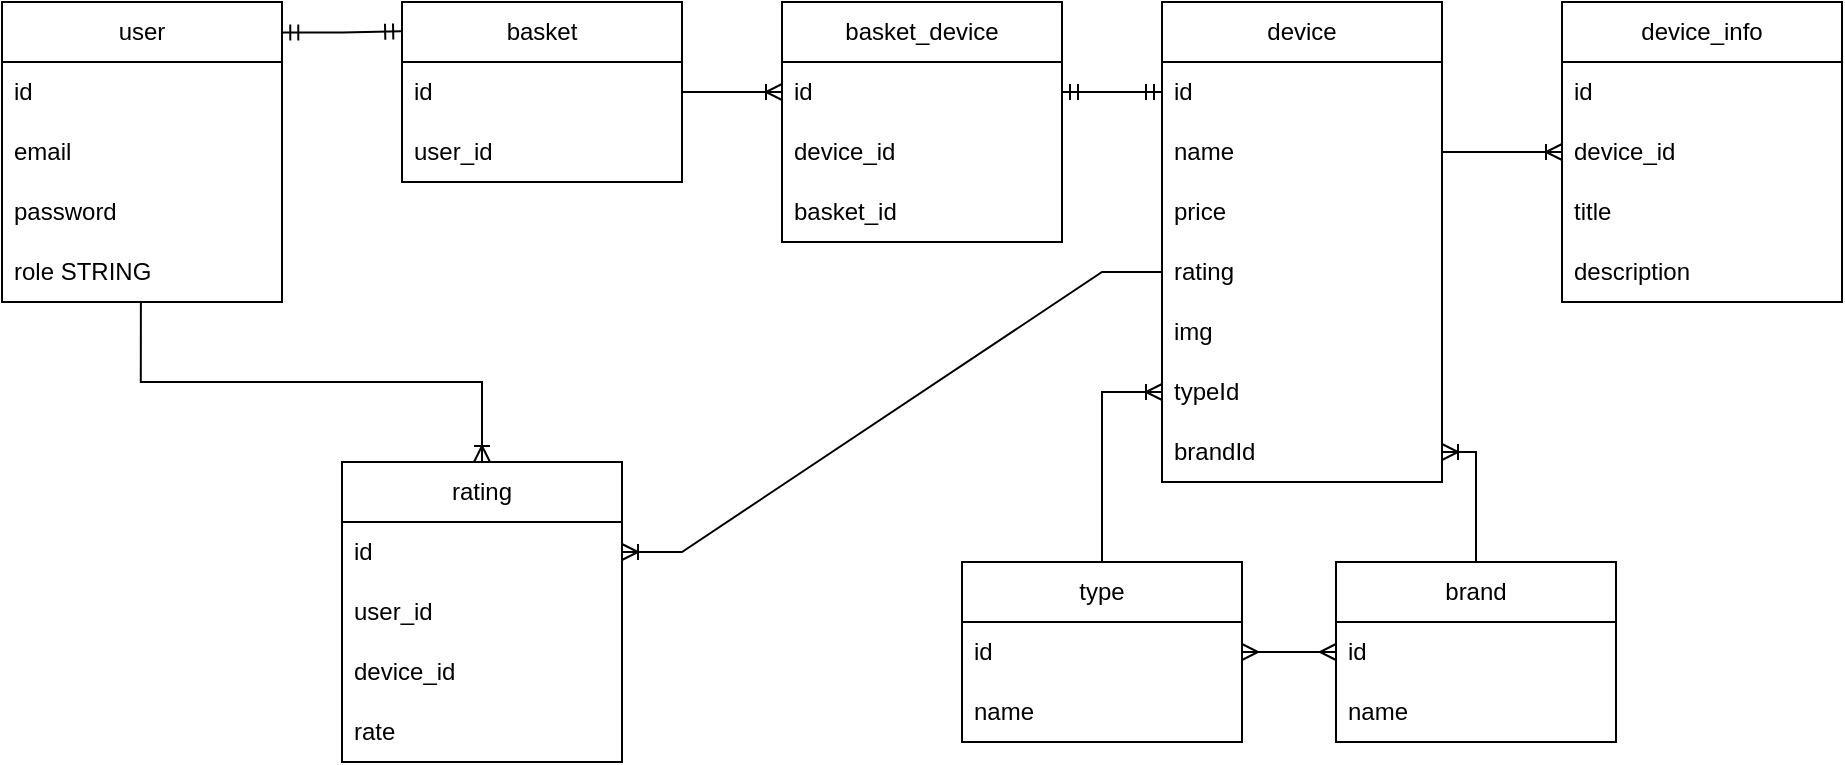 <mxfile version="21.0.8" type="device"><diagram name="Страница 1" id="luLb1Uxm4hrmHiI0TuMn"><mxGraphModel dx="763" dy="451" grid="1" gridSize="10" guides="1" tooltips="1" connect="1" arrows="1" fold="1" page="1" pageScale="1" pageWidth="827" pageHeight="1169" math="0" shadow="0"><root><mxCell id="0"/><mxCell id="1" parent="0"/><mxCell id="lNYa0_WEen5JhZcmYeHr-1" value="user" style="swimlane;fontStyle=0;childLayout=stackLayout;horizontal=1;startSize=30;horizontalStack=0;resizeParent=1;resizeParentMax=0;resizeLast=0;collapsible=1;marginBottom=0;whiteSpace=wrap;html=1;" vertex="1" parent="1"><mxGeometry x="160" y="230" width="140" height="150" as="geometry"/></mxCell><mxCell id="lNYa0_WEen5JhZcmYeHr-2" value="id" style="text;strokeColor=none;fillColor=none;align=left;verticalAlign=middle;spacingLeft=4;spacingRight=4;overflow=hidden;points=[[0,0.5],[1,0.5]];portConstraint=eastwest;rotatable=0;whiteSpace=wrap;html=1;" vertex="1" parent="lNYa0_WEen5JhZcmYeHr-1"><mxGeometry y="30" width="140" height="30" as="geometry"/></mxCell><mxCell id="lNYa0_WEen5JhZcmYeHr-3" value="email" style="text;strokeColor=none;fillColor=none;align=left;verticalAlign=middle;spacingLeft=4;spacingRight=4;overflow=hidden;points=[[0,0.5],[1,0.5]];portConstraint=eastwest;rotatable=0;whiteSpace=wrap;html=1;" vertex="1" parent="lNYa0_WEen5JhZcmYeHr-1"><mxGeometry y="60" width="140" height="30" as="geometry"/></mxCell><mxCell id="lNYa0_WEen5JhZcmYeHr-4" value="password" style="text;strokeColor=none;fillColor=none;align=left;verticalAlign=middle;spacingLeft=4;spacingRight=4;overflow=hidden;points=[[0,0.5],[1,0.5]];portConstraint=eastwest;rotatable=0;whiteSpace=wrap;html=1;" vertex="1" parent="lNYa0_WEen5JhZcmYeHr-1"><mxGeometry y="90" width="140" height="30" as="geometry"/></mxCell><mxCell id="lNYa0_WEen5JhZcmYeHr-5" value="role STRING" style="text;strokeColor=none;fillColor=none;align=left;verticalAlign=middle;spacingLeft=4;spacingRight=4;overflow=hidden;points=[[0,0.5],[1,0.5]];portConstraint=eastwest;rotatable=0;whiteSpace=wrap;html=1;" vertex="1" parent="lNYa0_WEen5JhZcmYeHr-1"><mxGeometry y="120" width="140" height="30" as="geometry"/></mxCell><mxCell id="lNYa0_WEen5JhZcmYeHr-6" value="basket" style="swimlane;fontStyle=0;childLayout=stackLayout;horizontal=1;startSize=30;horizontalStack=0;resizeParent=1;resizeParentMax=0;resizeLast=0;collapsible=1;marginBottom=0;whiteSpace=wrap;html=1;" vertex="1" parent="1"><mxGeometry x="360" y="230" width="140" height="90" as="geometry"/></mxCell><mxCell id="lNYa0_WEen5JhZcmYeHr-7" value="id" style="text;strokeColor=none;fillColor=none;align=left;verticalAlign=middle;spacingLeft=4;spacingRight=4;overflow=hidden;points=[[0,0.5],[1,0.5]];portConstraint=eastwest;rotatable=0;whiteSpace=wrap;html=1;" vertex="1" parent="lNYa0_WEen5JhZcmYeHr-6"><mxGeometry y="30" width="140" height="30" as="geometry"/></mxCell><mxCell id="lNYa0_WEen5JhZcmYeHr-8" value="user_id" style="text;strokeColor=none;fillColor=none;align=left;verticalAlign=middle;spacingLeft=4;spacingRight=4;overflow=hidden;points=[[0,0.5],[1,0.5]];portConstraint=eastwest;rotatable=0;whiteSpace=wrap;html=1;" vertex="1" parent="lNYa0_WEen5JhZcmYeHr-6"><mxGeometry y="60" width="140" height="30" as="geometry"/></mxCell><mxCell id="lNYa0_WEen5JhZcmYeHr-11" value="" style="edgeStyle=entityRelationEdgeStyle;fontSize=12;html=1;endArrow=ERmandOne;startArrow=ERmandOne;rounded=0;entryX=-0.003;entryY=0.163;entryDx=0;entryDy=0;entryPerimeter=0;exitX=1.001;exitY=0.102;exitDx=0;exitDy=0;exitPerimeter=0;" edge="1" parent="1" source="lNYa0_WEen5JhZcmYeHr-1" target="lNYa0_WEen5JhZcmYeHr-6"><mxGeometry width="100" height="100" relative="1" as="geometry"><mxPoint x="270" y="340" as="sourcePoint"/><mxPoint x="370" y="240" as="targetPoint"/></mxGeometry></mxCell><mxCell id="lNYa0_WEen5JhZcmYeHr-12" value="device" style="swimlane;fontStyle=0;childLayout=stackLayout;horizontal=1;startSize=30;horizontalStack=0;resizeParent=1;resizeParentMax=0;resizeLast=0;collapsible=1;marginBottom=0;whiteSpace=wrap;html=1;" vertex="1" parent="1"><mxGeometry x="740" y="230" width="140" height="240" as="geometry"/></mxCell><mxCell id="lNYa0_WEen5JhZcmYeHr-13" value="id" style="text;strokeColor=none;fillColor=none;align=left;verticalAlign=middle;spacingLeft=4;spacingRight=4;overflow=hidden;points=[[0,0.5],[1,0.5]];portConstraint=eastwest;rotatable=0;whiteSpace=wrap;html=1;" vertex="1" parent="lNYa0_WEen5JhZcmYeHr-12"><mxGeometry y="30" width="140" height="30" as="geometry"/></mxCell><mxCell id="lNYa0_WEen5JhZcmYeHr-14" value="name" style="text;strokeColor=none;fillColor=none;align=left;verticalAlign=middle;spacingLeft=4;spacingRight=4;overflow=hidden;points=[[0,0.5],[1,0.5]];portConstraint=eastwest;rotatable=0;whiteSpace=wrap;html=1;" vertex="1" parent="lNYa0_WEen5JhZcmYeHr-12"><mxGeometry y="60" width="140" height="30" as="geometry"/></mxCell><mxCell id="lNYa0_WEen5JhZcmYeHr-15" value="price" style="text;strokeColor=none;fillColor=none;align=left;verticalAlign=middle;spacingLeft=4;spacingRight=4;overflow=hidden;points=[[0,0.5],[1,0.5]];portConstraint=eastwest;rotatable=0;whiteSpace=wrap;html=1;" vertex="1" parent="lNYa0_WEen5JhZcmYeHr-12"><mxGeometry y="90" width="140" height="30" as="geometry"/></mxCell><mxCell id="lNYa0_WEen5JhZcmYeHr-16" value="rating" style="text;strokeColor=none;fillColor=none;align=left;verticalAlign=middle;spacingLeft=4;spacingRight=4;overflow=hidden;points=[[0,0.5],[1,0.5]];portConstraint=eastwest;rotatable=0;whiteSpace=wrap;html=1;" vertex="1" parent="lNYa0_WEen5JhZcmYeHr-12"><mxGeometry y="120" width="140" height="30" as="geometry"/></mxCell><mxCell id="lNYa0_WEen5JhZcmYeHr-17" value="img" style="text;strokeColor=none;fillColor=none;align=left;verticalAlign=middle;spacingLeft=4;spacingRight=4;overflow=hidden;points=[[0,0.5],[1,0.5]];portConstraint=eastwest;rotatable=0;whiteSpace=wrap;html=1;" vertex="1" parent="lNYa0_WEen5JhZcmYeHr-12"><mxGeometry y="150" width="140" height="30" as="geometry"/></mxCell><mxCell id="lNYa0_WEen5JhZcmYeHr-18" value="typeId" style="text;strokeColor=none;fillColor=none;align=left;verticalAlign=middle;spacingLeft=4;spacingRight=4;overflow=hidden;points=[[0,0.5],[1,0.5]];portConstraint=eastwest;rotatable=0;whiteSpace=wrap;html=1;" vertex="1" parent="lNYa0_WEen5JhZcmYeHr-12"><mxGeometry y="180" width="140" height="30" as="geometry"/></mxCell><mxCell id="lNYa0_WEen5JhZcmYeHr-19" value="brandId" style="text;strokeColor=none;fillColor=none;align=left;verticalAlign=middle;spacingLeft=4;spacingRight=4;overflow=hidden;points=[[0,0.5],[1,0.5]];portConstraint=eastwest;rotatable=0;whiteSpace=wrap;html=1;" vertex="1" parent="lNYa0_WEen5JhZcmYeHr-12"><mxGeometry y="210" width="140" height="30" as="geometry"/></mxCell><mxCell id="lNYa0_WEen5JhZcmYeHr-20" value="type" style="swimlane;fontStyle=0;childLayout=stackLayout;horizontal=1;startSize=30;horizontalStack=0;resizeParent=1;resizeParentMax=0;resizeLast=0;collapsible=1;marginBottom=0;whiteSpace=wrap;html=1;" vertex="1" parent="1"><mxGeometry x="640" y="510" width="140" height="90" as="geometry"/></mxCell><mxCell id="lNYa0_WEen5JhZcmYeHr-21" value="id" style="text;strokeColor=none;fillColor=none;align=left;verticalAlign=middle;spacingLeft=4;spacingRight=4;overflow=hidden;points=[[0,0.5],[1,0.5]];portConstraint=eastwest;rotatable=0;whiteSpace=wrap;html=1;" vertex="1" parent="lNYa0_WEen5JhZcmYeHr-20"><mxGeometry y="30" width="140" height="30" as="geometry"/></mxCell><mxCell id="lNYa0_WEen5JhZcmYeHr-22" value="name" style="text;strokeColor=none;fillColor=none;align=left;verticalAlign=middle;spacingLeft=4;spacingRight=4;overflow=hidden;points=[[0,0.5],[1,0.5]];portConstraint=eastwest;rotatable=0;whiteSpace=wrap;html=1;" vertex="1" parent="lNYa0_WEen5JhZcmYeHr-20"><mxGeometry y="60" width="140" height="30" as="geometry"/></mxCell><mxCell id="lNYa0_WEen5JhZcmYeHr-23" value="brand" style="swimlane;fontStyle=0;childLayout=stackLayout;horizontal=1;startSize=30;horizontalStack=0;resizeParent=1;resizeParentMax=0;resizeLast=0;collapsible=1;marginBottom=0;whiteSpace=wrap;html=1;" vertex="1" parent="1"><mxGeometry x="827" y="510" width="140" height="90" as="geometry"/></mxCell><mxCell id="lNYa0_WEen5JhZcmYeHr-24" value="id" style="text;strokeColor=none;fillColor=none;align=left;verticalAlign=middle;spacingLeft=4;spacingRight=4;overflow=hidden;points=[[0,0.5],[1,0.5]];portConstraint=eastwest;rotatable=0;whiteSpace=wrap;html=1;" vertex="1" parent="lNYa0_WEen5JhZcmYeHr-23"><mxGeometry y="30" width="140" height="30" as="geometry"/></mxCell><mxCell id="lNYa0_WEen5JhZcmYeHr-25" value="name" style="text;strokeColor=none;fillColor=none;align=left;verticalAlign=middle;spacingLeft=4;spacingRight=4;overflow=hidden;points=[[0,0.5],[1,0.5]];portConstraint=eastwest;rotatable=0;whiteSpace=wrap;html=1;" vertex="1" parent="lNYa0_WEen5JhZcmYeHr-23"><mxGeometry y="60" width="140" height="30" as="geometry"/></mxCell><mxCell id="lNYa0_WEen5JhZcmYeHr-26" value="" style="edgeStyle=orthogonalEdgeStyle;fontSize=12;html=1;endArrow=ERoneToMany;entryX=0;entryY=0.5;entryDx=0;entryDy=0;exitX=0.5;exitY=0;exitDx=0;exitDy=0;strokeColor=default;rounded=0;" edge="1" parent="1" source="lNYa0_WEen5JhZcmYeHr-20" target="lNYa0_WEen5JhZcmYeHr-18"><mxGeometry width="100" height="100" relative="1" as="geometry"><mxPoint x="540" y="490" as="sourcePoint"/><mxPoint x="640" y="390" as="targetPoint"/></mxGeometry></mxCell><mxCell id="lNYa0_WEen5JhZcmYeHr-27" value="" style="edgeStyle=orthogonalEdgeStyle;fontSize=12;html=1;endArrow=ERoneToMany;rounded=0;entryX=1;entryY=0.5;entryDx=0;entryDy=0;exitX=0.5;exitY=0;exitDx=0;exitDy=0;" edge="1" parent="1" source="lNYa0_WEen5JhZcmYeHr-23" target="lNYa0_WEen5JhZcmYeHr-19"><mxGeometry width="100" height="100" relative="1" as="geometry"><mxPoint x="860" y="560" as="sourcePoint"/><mxPoint x="960" y="460" as="targetPoint"/></mxGeometry></mxCell><mxCell id="lNYa0_WEen5JhZcmYeHr-28" value="" style="fontSize=12;html=1;endArrow=ERmany;startArrow=ERmany;rounded=0;entryX=0;entryY=0.5;entryDx=0;entryDy=0;edgeStyle=orthogonalEdgeStyle;exitX=1;exitY=0.5;exitDx=0;exitDy=0;" edge="1" parent="1" source="lNYa0_WEen5JhZcmYeHr-21" target="lNYa0_WEen5JhZcmYeHr-24"><mxGeometry width="100" height="100" relative="1" as="geometry"><mxPoint x="780" y="550" as="sourcePoint"/><mxPoint x="640" y="390" as="targetPoint"/></mxGeometry></mxCell><mxCell id="lNYa0_WEen5JhZcmYeHr-29" value="device_info" style="swimlane;fontStyle=0;childLayout=stackLayout;horizontal=1;startSize=30;horizontalStack=0;resizeParent=1;resizeParentMax=0;resizeLast=0;collapsible=1;marginBottom=0;whiteSpace=wrap;html=1;" vertex="1" parent="1"><mxGeometry x="940" y="230" width="140" height="150" as="geometry"/></mxCell><mxCell id="lNYa0_WEen5JhZcmYeHr-30" value="id" style="text;strokeColor=none;fillColor=none;align=left;verticalAlign=middle;spacingLeft=4;spacingRight=4;overflow=hidden;points=[[0,0.5],[1,0.5]];portConstraint=eastwest;rotatable=0;whiteSpace=wrap;html=1;" vertex="1" parent="lNYa0_WEen5JhZcmYeHr-29"><mxGeometry y="30" width="140" height="30" as="geometry"/></mxCell><mxCell id="lNYa0_WEen5JhZcmYeHr-31" value="device_id" style="text;strokeColor=none;fillColor=none;align=left;verticalAlign=middle;spacingLeft=4;spacingRight=4;overflow=hidden;points=[[0,0.5],[1,0.5]];portConstraint=eastwest;rotatable=0;whiteSpace=wrap;html=1;" vertex="1" parent="lNYa0_WEen5JhZcmYeHr-29"><mxGeometry y="60" width="140" height="30" as="geometry"/></mxCell><mxCell id="lNYa0_WEen5JhZcmYeHr-32" value="title" style="text;strokeColor=none;fillColor=none;align=left;verticalAlign=middle;spacingLeft=4;spacingRight=4;overflow=hidden;points=[[0,0.5],[1,0.5]];portConstraint=eastwest;rotatable=0;whiteSpace=wrap;html=1;" vertex="1" parent="lNYa0_WEen5JhZcmYeHr-29"><mxGeometry y="90" width="140" height="30" as="geometry"/></mxCell><mxCell id="lNYa0_WEen5JhZcmYeHr-33" value="description" style="text;strokeColor=none;fillColor=none;align=left;verticalAlign=middle;spacingLeft=4;spacingRight=4;overflow=hidden;points=[[0,0.5],[1,0.5]];portConstraint=eastwest;rotatable=0;whiteSpace=wrap;html=1;" vertex="1" parent="lNYa0_WEen5JhZcmYeHr-29"><mxGeometry y="120" width="140" height="30" as="geometry"/></mxCell><mxCell id="lNYa0_WEen5JhZcmYeHr-34" value="basket_device" style="swimlane;fontStyle=0;childLayout=stackLayout;horizontal=1;startSize=30;horizontalStack=0;resizeParent=1;resizeParentMax=0;resizeLast=0;collapsible=1;marginBottom=0;whiteSpace=wrap;html=1;" vertex="1" parent="1"><mxGeometry x="550" y="230" width="140" height="120" as="geometry"/></mxCell><mxCell id="lNYa0_WEen5JhZcmYeHr-35" value="id" style="text;strokeColor=none;fillColor=none;align=left;verticalAlign=middle;spacingLeft=4;spacingRight=4;overflow=hidden;points=[[0,0.5],[1,0.5]];portConstraint=eastwest;rotatable=0;whiteSpace=wrap;html=1;" vertex="1" parent="lNYa0_WEen5JhZcmYeHr-34"><mxGeometry y="30" width="140" height="30" as="geometry"/></mxCell><mxCell id="lNYa0_WEen5JhZcmYeHr-36" value="device_id" style="text;strokeColor=none;fillColor=none;align=left;verticalAlign=middle;spacingLeft=4;spacingRight=4;overflow=hidden;points=[[0,0.5],[1,0.5]];portConstraint=eastwest;rotatable=0;whiteSpace=wrap;html=1;" vertex="1" parent="lNYa0_WEen5JhZcmYeHr-34"><mxGeometry y="60" width="140" height="30" as="geometry"/></mxCell><mxCell id="lNYa0_WEen5JhZcmYeHr-37" value="basket_id" style="text;strokeColor=none;fillColor=none;align=left;verticalAlign=middle;spacingLeft=4;spacingRight=4;overflow=hidden;points=[[0,0.5],[1,0.5]];portConstraint=eastwest;rotatable=0;whiteSpace=wrap;html=1;" vertex="1" parent="lNYa0_WEen5JhZcmYeHr-34"><mxGeometry y="90" width="140" height="30" as="geometry"/></mxCell><mxCell id="lNYa0_WEen5JhZcmYeHr-38" value="" style="edgeStyle=entityRelationEdgeStyle;fontSize=12;html=1;endArrow=ERoneToMany;rounded=0;entryX=0;entryY=0.5;entryDx=0;entryDy=0;exitX=1;exitY=0.5;exitDx=0;exitDy=0;" edge="1" parent="1" source="lNYa0_WEen5JhZcmYeHr-7" target="lNYa0_WEen5JhZcmYeHr-35"><mxGeometry width="100" height="100" relative="1" as="geometry"><mxPoint x="480" y="490" as="sourcePoint"/><mxPoint x="580" y="390" as="targetPoint"/></mxGeometry></mxCell><mxCell id="lNYa0_WEen5JhZcmYeHr-39" value="" style="edgeStyle=entityRelationEdgeStyle;fontSize=12;html=1;endArrow=ERmandOne;startArrow=ERmandOne;rounded=0;entryX=0;entryY=0.5;entryDx=0;entryDy=0;exitX=1;exitY=0.5;exitDx=0;exitDy=0;" edge="1" parent="1" source="lNYa0_WEen5JhZcmYeHr-35" target="lNYa0_WEen5JhZcmYeHr-13"><mxGeometry width="100" height="100" relative="1" as="geometry"><mxPoint x="540" y="560" as="sourcePoint"/><mxPoint x="640" y="460" as="targetPoint"/></mxGeometry></mxCell><mxCell id="lNYa0_WEen5JhZcmYeHr-40" value="" style="edgeStyle=orthogonalEdgeStyle;fontSize=12;html=1;endArrow=ERoneToMany;rounded=0;entryX=0;entryY=0.5;entryDx=0;entryDy=0;exitX=1;exitY=0.5;exitDx=0;exitDy=0;" edge="1" parent="1" source="lNYa0_WEen5JhZcmYeHr-14" target="lNYa0_WEen5JhZcmYeHr-31"><mxGeometry width="100" height="100" relative="1" as="geometry"><mxPoint x="890" y="320" as="sourcePoint"/><mxPoint x="890" y="465" as="targetPoint"/></mxGeometry></mxCell><mxCell id="lNYa0_WEen5JhZcmYeHr-41" value="rating" style="swimlane;fontStyle=0;childLayout=stackLayout;horizontal=1;startSize=30;horizontalStack=0;resizeParent=1;resizeParentMax=0;resizeLast=0;collapsible=1;marginBottom=0;whiteSpace=wrap;html=1;" vertex="1" parent="1"><mxGeometry x="330" y="460" width="140" height="150" as="geometry"/></mxCell><mxCell id="lNYa0_WEen5JhZcmYeHr-42" value="id" style="text;strokeColor=none;fillColor=none;align=left;verticalAlign=middle;spacingLeft=4;spacingRight=4;overflow=hidden;points=[[0,0.5],[1,0.5]];portConstraint=eastwest;rotatable=0;whiteSpace=wrap;html=1;" vertex="1" parent="lNYa0_WEen5JhZcmYeHr-41"><mxGeometry y="30" width="140" height="30" as="geometry"/></mxCell><mxCell id="lNYa0_WEen5JhZcmYeHr-43" value="user_id" style="text;strokeColor=none;fillColor=none;align=left;verticalAlign=middle;spacingLeft=4;spacingRight=4;overflow=hidden;points=[[0,0.5],[1,0.5]];portConstraint=eastwest;rotatable=0;whiteSpace=wrap;html=1;" vertex="1" parent="lNYa0_WEen5JhZcmYeHr-41"><mxGeometry y="60" width="140" height="30" as="geometry"/></mxCell><mxCell id="lNYa0_WEen5JhZcmYeHr-44" value="device_id" style="text;strokeColor=none;fillColor=none;align=left;verticalAlign=middle;spacingLeft=4;spacingRight=4;overflow=hidden;points=[[0,0.5],[1,0.5]];portConstraint=eastwest;rotatable=0;whiteSpace=wrap;html=1;" vertex="1" parent="lNYa0_WEen5JhZcmYeHr-41"><mxGeometry y="90" width="140" height="30" as="geometry"/></mxCell><mxCell id="lNYa0_WEen5JhZcmYeHr-45" value="rate" style="text;strokeColor=none;fillColor=none;align=left;verticalAlign=middle;spacingLeft=4;spacingRight=4;overflow=hidden;points=[[0,0.5],[1,0.5]];portConstraint=eastwest;rotatable=0;whiteSpace=wrap;html=1;" vertex="1" parent="lNYa0_WEen5JhZcmYeHr-41"><mxGeometry y="120" width="140" height="30" as="geometry"/></mxCell><mxCell id="lNYa0_WEen5JhZcmYeHr-46" value="" style="edgeStyle=entityRelationEdgeStyle;fontSize=12;html=1;endArrow=ERoneToMany;rounded=0;entryX=1;entryY=0.5;entryDx=0;entryDy=0;exitX=0;exitY=0.5;exitDx=0;exitDy=0;" edge="1" parent="1" source="lNYa0_WEen5JhZcmYeHr-16" target="lNYa0_WEen5JhZcmYeHr-42"><mxGeometry width="100" height="100" relative="1" as="geometry"><mxPoint x="400" y="440" as="sourcePoint"/><mxPoint x="500" y="340" as="targetPoint"/></mxGeometry></mxCell><mxCell id="lNYa0_WEen5JhZcmYeHr-47" value="" style="edgeStyle=orthogonalEdgeStyle;fontSize=12;html=1;endArrow=ERoneToMany;rounded=0;entryX=0.5;entryY=0;entryDx=0;entryDy=0;exitX=0.496;exitY=1.007;exitDx=0;exitDy=0;exitPerimeter=0;" edge="1" parent="1" source="lNYa0_WEen5JhZcmYeHr-5" target="lNYa0_WEen5JhZcmYeHr-41"><mxGeometry width="100" height="100" relative="1" as="geometry"><mxPoint x="400" y="440" as="sourcePoint"/><mxPoint x="500" y="340" as="targetPoint"/></mxGeometry></mxCell></root></mxGraphModel></diagram></mxfile>